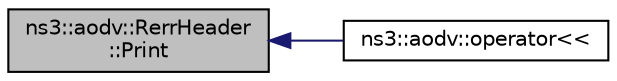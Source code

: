 digraph "ns3::aodv::RerrHeader::Print"
{
  edge [fontname="Helvetica",fontsize="10",labelfontname="Helvetica",labelfontsize="10"];
  node [fontname="Helvetica",fontsize="10",shape=record];
  rankdir="LR";
  Node1 [label="ns3::aodv::RerrHeader\l::Print",height=0.2,width=0.4,color="black", fillcolor="grey75", style="filled", fontcolor="black"];
  Node1 -> Node2 [dir="back",color="midnightblue",fontsize="10",style="solid"];
  Node2 [label="ns3::aodv::operator\<\<",height=0.2,width=0.4,color="black", fillcolor="white", style="filled",URL="$d4/dd6/namespacens3_1_1aodv.html#a1954bbce17a97f6c7f499343302714d8"];
}
